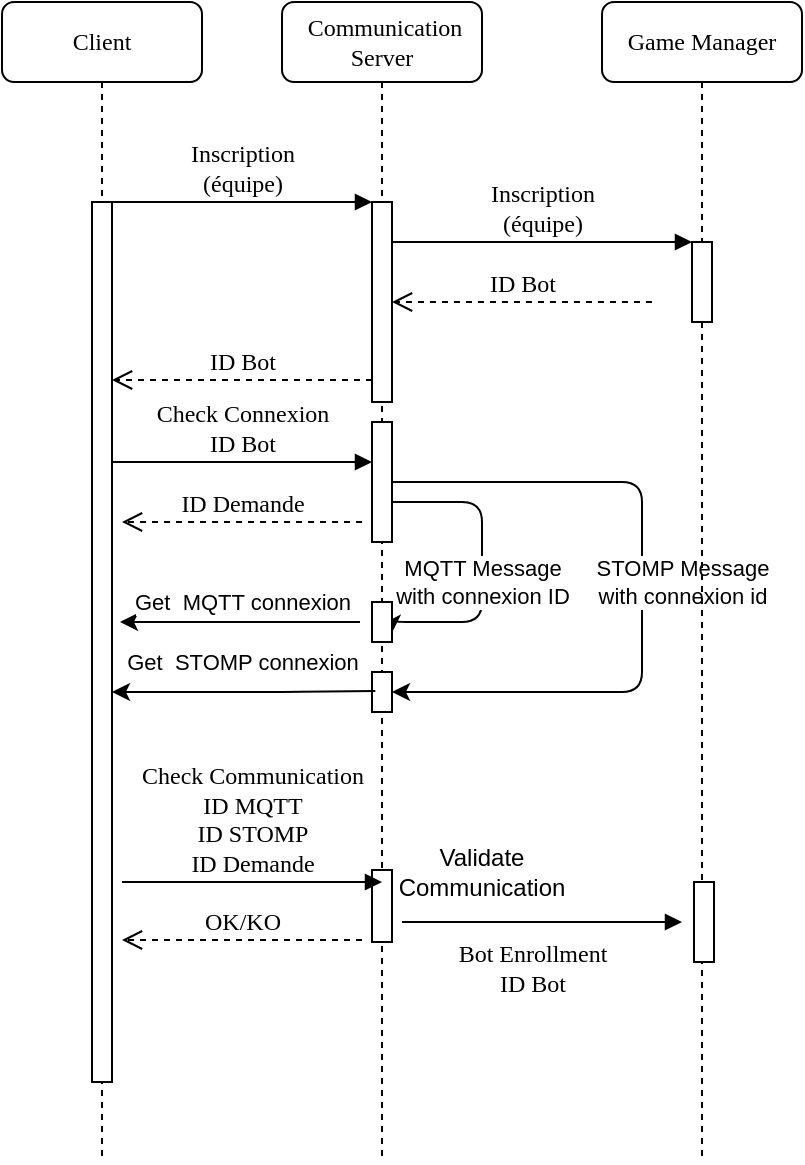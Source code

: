 <mxfile>
    <diagram name="Page-1" id="13e1069c-82ec-6db2-03f1-153e76fe0fe0">
        <mxGraphModel dx="883" dy="617" grid="1" gridSize="10" guides="1" tooltips="1" connect="1" arrows="1" fold="1" page="1" pageScale="1" pageWidth="1100" pageHeight="850" background="none" math="0" shadow="0">
            <root>
                <mxCell id="0"/>
                <mxCell id="1" parent="0"/>
                <mxCell id="7baba1c4bc27f4b0-2" value="&amp;nbsp;Communication&lt;br&gt;Server" style="shape=umlLifeline;perimeter=lifelinePerimeter;whiteSpace=wrap;html=1;container=1;collapsible=0;recursiveResize=0;outlineConnect=0;rounded=1;shadow=0;comic=0;labelBackgroundColor=none;strokeWidth=1;fontFamily=Verdana;fontSize=12;align=center;" parent="1" vertex="1">
                    <mxGeometry x="240" y="80" width="100" height="580" as="geometry"/>
                </mxCell>
                <mxCell id="7baba1c4bc27f4b0-10" value="" style="html=1;points=[];perimeter=orthogonalPerimeter;rounded=0;shadow=0;comic=0;labelBackgroundColor=none;strokeWidth=1;fontFamily=Verdana;fontSize=12;align=center;" parent="7baba1c4bc27f4b0-2" vertex="1">
                    <mxGeometry x="45" y="100" width="10" height="100" as="geometry"/>
                </mxCell>
                <mxCell id="2" value="ID Bot" style="html=1;verticalAlign=bottom;endArrow=open;dashed=1;endSize=8;labelBackgroundColor=none;fontFamily=Verdana;fontSize=12;edgeStyle=elbowEdgeStyle;elbow=vertical;" parent="7baba1c4bc27f4b0-2" edge="1">
                    <mxGeometry relative="1" as="geometry">
                        <mxPoint x="55" y="150" as="targetPoint"/>
                        <Array as="points">
                            <mxPoint x="130" y="150"/>
                            <mxPoint x="160" y="150"/>
                        </Array>
                        <mxPoint x="185" y="150" as="sourcePoint"/>
                    </mxGeometry>
                </mxCell>
                <mxCell id="15" value="MQTT Message&lt;br&gt;with connexion ID" style="edgeStyle=orthogonalEdgeStyle;html=1;entryX=1.001;entryY=0.77;entryDx=0;entryDy=0;entryPerimeter=0;" parent="7baba1c4bc27f4b0-2" source="4" target="8" edge="1">
                    <mxGeometry x="0.094" relative="1" as="geometry">
                        <Array as="points">
                            <mxPoint x="100" y="250"/>
                            <mxPoint x="100" y="310"/>
                            <mxPoint x="55" y="310"/>
                        </Array>
                        <mxPoint as="offset"/>
                    </mxGeometry>
                </mxCell>
                <mxCell id="17" value="STOMP Message&lt;br&gt;with connexion id" style="edgeStyle=orthogonalEdgeStyle;html=1;" parent="7baba1c4bc27f4b0-2" source="4" target="16" edge="1">
                    <mxGeometry x="-0.014" y="20" relative="1" as="geometry">
                        <Array as="points">
                            <mxPoint x="180" y="240"/>
                            <mxPoint x="180" y="345"/>
                        </Array>
                        <mxPoint as="offset"/>
                    </mxGeometry>
                </mxCell>
                <mxCell id="4" value="" style="html=1;points=[];perimeter=orthogonalPerimeter;rounded=0;shadow=0;comic=0;labelBackgroundColor=none;strokeWidth=1;fontFamily=Verdana;fontSize=12;align=center;" parent="7baba1c4bc27f4b0-2" vertex="1">
                    <mxGeometry x="45" y="210" width="10" height="60" as="geometry"/>
                </mxCell>
                <mxCell id="6" value="Check Connexion&lt;br&gt;ID Bot" style="html=1;verticalAlign=bottom;endArrow=block;entryX=0;entryY=0;labelBackgroundColor=none;fontFamily=Verdana;fontSize=12;edgeStyle=elbowEdgeStyle;elbow=vertical;" parent="7baba1c4bc27f4b0-2" edge="1">
                    <mxGeometry relative="1" as="geometry">
                        <mxPoint x="-85" y="230" as="sourcePoint"/>
                        <mxPoint x="45" y="230" as="targetPoint"/>
                    </mxGeometry>
                </mxCell>
                <mxCell id="8" value="" style="html=1;points=[];perimeter=orthogonalPerimeter;rounded=0;shadow=0;comic=0;labelBackgroundColor=none;strokeWidth=1;fontFamily=Verdana;fontSize=12;align=center;" parent="7baba1c4bc27f4b0-2" vertex="1">
                    <mxGeometry x="45" y="300" width="10" height="20" as="geometry"/>
                </mxCell>
                <mxCell id="16" value="" style="html=1;points=[];perimeter=orthogonalPerimeter;rounded=0;shadow=0;comic=0;labelBackgroundColor=none;strokeWidth=1;fontFamily=Verdana;fontSize=12;align=center;" parent="7baba1c4bc27f4b0-2" vertex="1">
                    <mxGeometry x="45" y="335" width="10" height="20" as="geometry"/>
                </mxCell>
                <mxCell id="22" value="" style="html=1;points=[];perimeter=orthogonalPerimeter;rounded=0;shadow=0;comic=0;labelBackgroundColor=none;strokeWidth=1;fontFamily=Verdana;fontSize=12;align=center;" parent="7baba1c4bc27f4b0-2" vertex="1">
                    <mxGeometry x="45" y="434" width="10" height="36" as="geometry"/>
                </mxCell>
                <mxCell id="7baba1c4bc27f4b0-3" value="Game Manager" style="shape=umlLifeline;perimeter=lifelinePerimeter;whiteSpace=wrap;html=1;container=1;collapsible=0;recursiveResize=0;outlineConnect=0;rounded=1;shadow=0;comic=0;labelBackgroundColor=none;strokeWidth=1;fontFamily=Verdana;fontSize=12;align=center;" parent="1" vertex="1">
                    <mxGeometry x="400" y="80" width="100" height="580" as="geometry"/>
                </mxCell>
                <mxCell id="7baba1c4bc27f4b0-13" value="" style="html=1;points=[];perimeter=orthogonalPerimeter;rounded=0;shadow=0;comic=0;labelBackgroundColor=none;strokeWidth=1;fontFamily=Verdana;fontSize=12;align=center;" parent="7baba1c4bc27f4b0-3" vertex="1">
                    <mxGeometry x="45" y="120" width="10" height="40" as="geometry"/>
                </mxCell>
                <mxCell id="27" value="" style="html=1;points=[];perimeter=orthogonalPerimeter;rounded=0;shadow=0;comic=0;labelBackgroundColor=none;strokeWidth=1;fontFamily=Verdana;fontSize=12;align=center;" parent="7baba1c4bc27f4b0-3" vertex="1">
                    <mxGeometry x="46" y="440" width="10" height="40" as="geometry"/>
                </mxCell>
                <mxCell id="7baba1c4bc27f4b0-8" value="Client" style="shape=umlLifeline;perimeter=lifelinePerimeter;whiteSpace=wrap;html=1;container=1;collapsible=0;recursiveResize=0;outlineConnect=0;rounded=1;shadow=0;comic=0;labelBackgroundColor=none;strokeWidth=1;fontFamily=Verdana;fontSize=12;align=center;" parent="1" vertex="1">
                    <mxGeometry x="100" y="80" width="100" height="580" as="geometry"/>
                </mxCell>
                <mxCell id="7baba1c4bc27f4b0-9" value="" style="html=1;points=[];perimeter=orthogonalPerimeter;rounded=0;shadow=0;comic=0;labelBackgroundColor=none;strokeWidth=1;fontFamily=Verdana;fontSize=12;align=center;" parent="7baba1c4bc27f4b0-8" vertex="1">
                    <mxGeometry x="45" y="100" width="10" height="440" as="geometry"/>
                </mxCell>
                <mxCell id="3" value="ID Bot" style="html=1;verticalAlign=bottom;endArrow=open;dashed=1;endSize=8;labelBackgroundColor=none;fontFamily=Verdana;fontSize=12;edgeStyle=elbowEdgeStyle;elbow=vertical;" parent="7baba1c4bc27f4b0-8" edge="1">
                    <mxGeometry relative="1" as="geometry">
                        <mxPoint x="55" y="189" as="targetPoint"/>
                        <Array as="points">
                            <mxPoint x="130" y="189"/>
                            <mxPoint x="160" y="189"/>
                        </Array>
                        <mxPoint x="185" y="189" as="sourcePoint"/>
                    </mxGeometry>
                </mxCell>
                <mxCell id="7" value="ID Demande" style="html=1;verticalAlign=bottom;endArrow=open;dashed=1;endSize=8;labelBackgroundColor=none;fontFamily=Verdana;fontSize=12;edgeStyle=elbowEdgeStyle;elbow=vertical;" parent="7baba1c4bc27f4b0-8" edge="1">
                    <mxGeometry relative="1" as="geometry">
                        <mxPoint x="60" y="260" as="targetPoint"/>
                        <Array as="points">
                            <mxPoint x="135" y="260"/>
                            <mxPoint x="165" y="260"/>
                        </Array>
                        <mxPoint x="180" y="260" as="sourcePoint"/>
                    </mxGeometry>
                </mxCell>
                <mxCell id="18" value="Get&amp;nbsp; MQTT connexion" style="endArrow=classic;html=1;" parent="7baba1c4bc27f4b0-8" edge="1">
                    <mxGeometry x="-0.017" y="-10" width="50" height="50" relative="1" as="geometry">
                        <mxPoint x="179" y="310" as="sourcePoint"/>
                        <mxPoint x="59" y="310" as="targetPoint"/>
                        <Array as="points">
                            <mxPoint x="139" y="310"/>
                        </Array>
                        <mxPoint as="offset"/>
                    </mxGeometry>
                </mxCell>
                <mxCell id="7baba1c4bc27f4b0-11" value="Inscription&lt;br&gt;(équipe)" style="html=1;verticalAlign=bottom;endArrow=block;entryX=0;entryY=0;labelBackgroundColor=none;fontFamily=Verdana;fontSize=12;edgeStyle=elbowEdgeStyle;elbow=vertical;" parent="1" source="7baba1c4bc27f4b0-9" target="7baba1c4bc27f4b0-10" edge="1">
                    <mxGeometry relative="1" as="geometry">
                        <mxPoint x="220" y="190" as="sourcePoint"/>
                    </mxGeometry>
                </mxCell>
                <mxCell id="7baba1c4bc27f4b0-14" value="Inscription&lt;br&gt;(équipe)" style="html=1;verticalAlign=bottom;endArrow=block;entryX=0;entryY=0;labelBackgroundColor=none;fontFamily=Verdana;fontSize=12;edgeStyle=elbowEdgeStyle;elbow=vertical;" parent="1" source="7baba1c4bc27f4b0-10" target="7baba1c4bc27f4b0-13" edge="1">
                    <mxGeometry relative="1" as="geometry">
                        <mxPoint x="370" y="200" as="sourcePoint"/>
                    </mxGeometry>
                </mxCell>
                <mxCell id="19" value="Get&amp;nbsp; STOMP connexion" style="endArrow=classic;html=1;exitX=0.167;exitY=0.476;exitDx=0;exitDy=0;exitPerimeter=0;" parent="1" source="16" target="7baba1c4bc27f4b0-9" edge="1">
                    <mxGeometry x="0.013" y="-15" width="50" height="50" relative="1" as="geometry">
                        <mxPoint x="290" y="400" as="sourcePoint"/>
                        <mxPoint x="170" y="400" as="targetPoint"/>
                        <Array as="points">
                            <mxPoint x="240" y="425"/>
                        </Array>
                        <mxPoint as="offset"/>
                    </mxGeometry>
                </mxCell>
                <mxCell id="21" value="Check Communication&lt;br&gt;ID MQTT&lt;br&gt;ID STOMP&lt;br&gt;ID Demande" style="html=1;verticalAlign=bottom;endArrow=block;labelBackgroundColor=none;fontFamily=Verdana;fontSize=12;edgeStyle=elbowEdgeStyle;elbow=vertical;entryX=0.5;entryY=0.167;entryDx=0;entryDy=0;entryPerimeter=0;" parent="1" target="22" edge="1">
                    <mxGeometry relative="1" as="geometry">
                        <mxPoint x="160" y="520" as="sourcePoint"/>
                        <mxPoint x="280" y="520" as="targetPoint"/>
                    </mxGeometry>
                </mxCell>
                <mxCell id="24" value="Validate Communication" style="text;html=1;strokeColor=none;fillColor=none;align=center;verticalAlign=middle;whiteSpace=wrap;rounded=0;" parent="1" vertex="1">
                    <mxGeometry x="310" y="500" width="60" height="30" as="geometry"/>
                </mxCell>
                <mxCell id="25" value="OK/KO" style="html=1;verticalAlign=bottom;endArrow=open;dashed=1;endSize=8;labelBackgroundColor=none;fontFamily=Verdana;fontSize=12;edgeStyle=elbowEdgeStyle;elbow=vertical;" parent="1" edge="1">
                    <mxGeometry relative="1" as="geometry">
                        <mxPoint x="160" y="549" as="targetPoint"/>
                        <Array as="points">
                            <mxPoint x="235" y="549"/>
                            <mxPoint x="265" y="549"/>
                        </Array>
                        <mxPoint x="280" y="549" as="sourcePoint"/>
                    </mxGeometry>
                </mxCell>
                <mxCell id="26" value="Bot Enrollment&lt;br&gt;ID Bot" style="html=1;verticalAlign=bottom;endArrow=block;labelBackgroundColor=none;fontFamily=Verdana;fontSize=12;edgeStyle=elbowEdgeStyle;elbow=vertical;" parent="1" edge="1">
                    <mxGeometry x="-0.077" y="-40" relative="1" as="geometry">
                        <mxPoint x="300" y="540" as="sourcePoint"/>
                        <mxPoint x="440" y="540" as="targetPoint"/>
                        <mxPoint as="offset"/>
                    </mxGeometry>
                </mxCell>
            </root>
        </mxGraphModel>
    </diagram>
</mxfile>